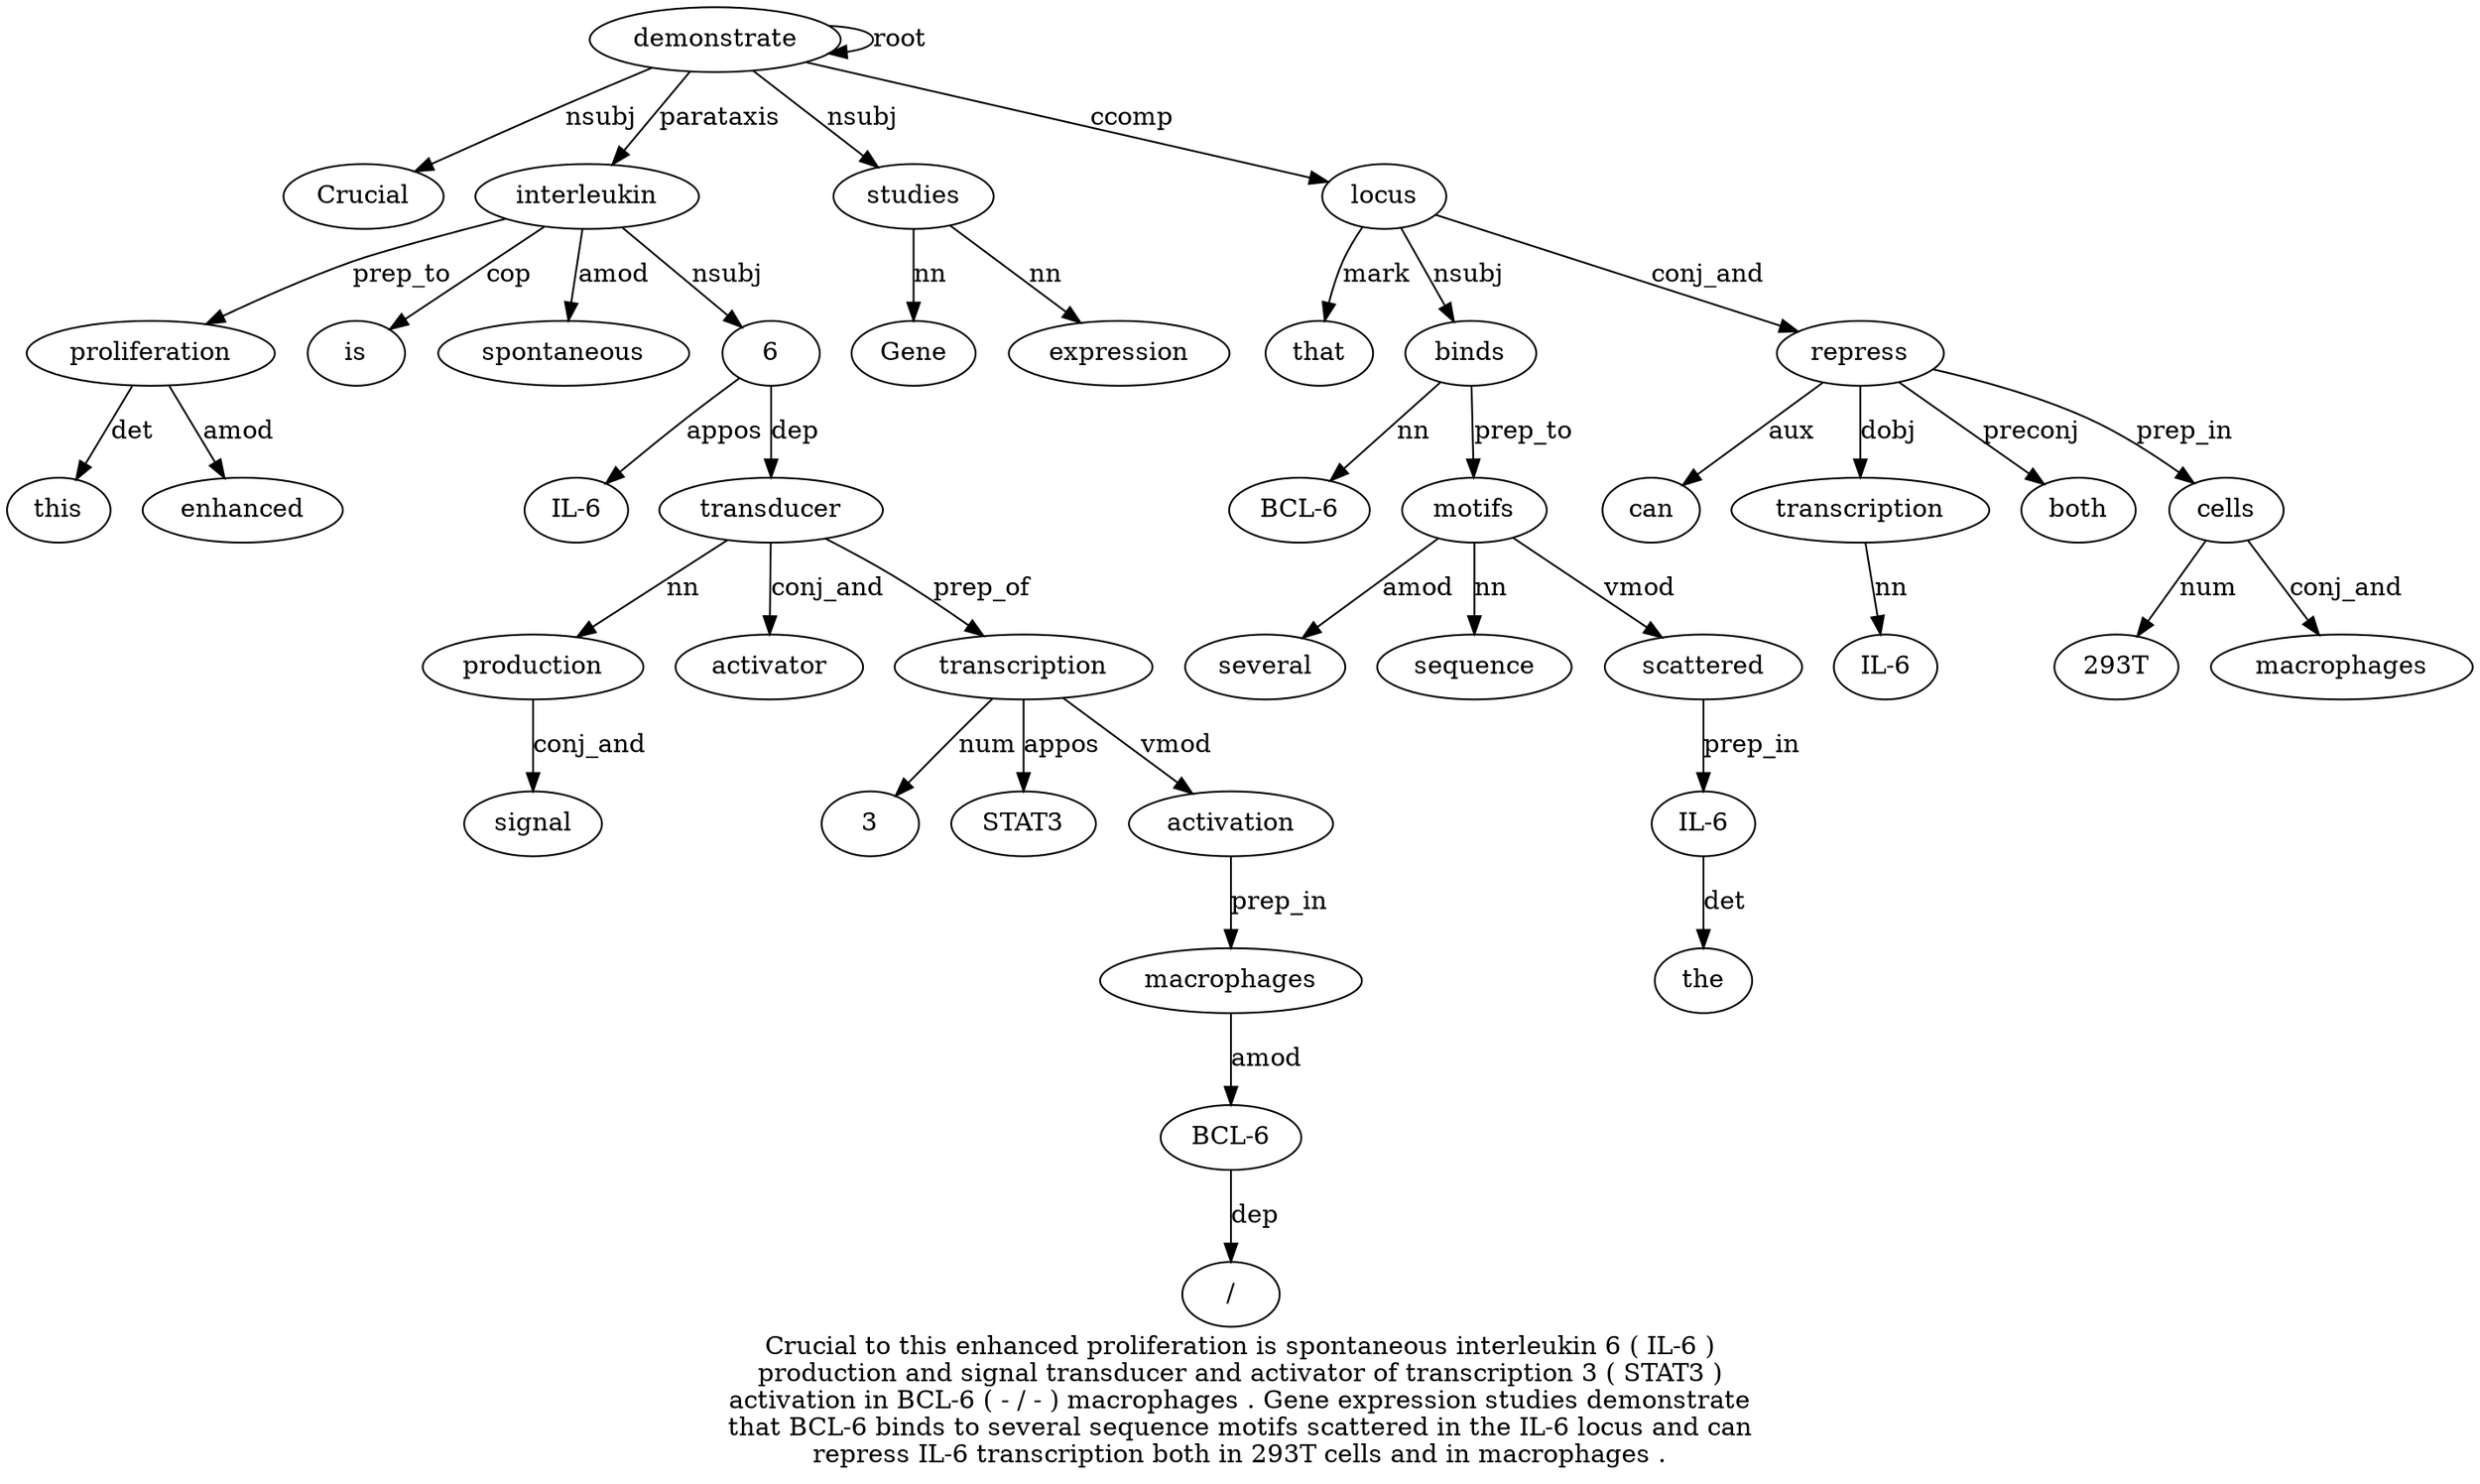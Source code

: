 digraph "Crucial to this enhanced proliferation is spontaneous interleukin 6 ( IL-6 ) production and signal transducer and activator of transcription 3 ( STAT3 ) activation in BCL-6 ( - / - ) macrophages . Gene expression studies demonstrate that BCL-6 binds to several sequence motifs scattered in the IL-6 locus and can repress IL-6 transcription both in 293T cells and in macrophages ." {
label="Crucial to this enhanced proliferation is spontaneous interleukin 6 ( IL-6 )
production and signal transducer and activator of transcription 3 ( STAT3 )
activation in BCL-6 ( - / - ) macrophages . Gene expression studies demonstrate
that BCL-6 binds to several sequence motifs scattered in the IL-6 locus and can
repress IL-6 transcription both in 293T cells and in macrophages .";
demonstrate38 [style=filled, fillcolor=white, label=demonstrate];
Crucial1 [style=filled, fillcolor=white, label=Crucial];
demonstrate38 -> Crucial1  [label=nsubj];
proliferation5 [style=filled, fillcolor=white, label=proliferation];
this3 [style=filled, fillcolor=white, label=this];
proliferation5 -> this3  [label=det];
enhanced4 [style=filled, fillcolor=white, label=enhanced];
proliferation5 -> enhanced4  [label=amod];
interleukin8 [style=filled, fillcolor=white, label=interleukin];
interleukin8 -> proliferation5  [label=prep_to];
is6 [style=filled, fillcolor=white, label=is];
interleukin8 -> is6  [label=cop];
spontaneous7 [style=filled, fillcolor=white, label=spontaneous];
interleukin8 -> spontaneous7  [label=amod];
demonstrate38 -> interleukin8  [label=parataxis];
69 [style=filled, fillcolor=white, label=6];
interleukin8 -> 69  [label=nsubj];
"IL-611" [style=filled, fillcolor=white, label="IL-6"];
69 -> "IL-611"  [label=appos];
transducer16 [style=filled, fillcolor=white, label=transducer];
production13 [style=filled, fillcolor=white, label=production];
transducer16 -> production13  [label=nn];
signal15 [style=filled, fillcolor=white, label=signal];
production13 -> signal15  [label=conj_and];
69 -> transducer16  [label=dep];
activator18 [style=filled, fillcolor=white, label=activator];
transducer16 -> activator18  [label=conj_and];
transcription20 [style=filled, fillcolor=white, label=transcription];
transducer16 -> transcription20  [label=prep_of];
321 [style=filled, fillcolor=white, label=3];
transcription20 -> 321  [label=num];
STAT32 [style=filled, fillcolor=white, label=STAT3];
transcription20 -> STAT32  [label=appos];
activation25 [style=filled, fillcolor=white, label=activation];
transcription20 -> activation25  [label=vmod];
macrophages33 [style=filled, fillcolor=white, label=macrophages];
"BCL-627" [style=filled, fillcolor=white, label="BCL-6"];
macrophages33 -> "BCL-627"  [label=amod];
"/30" [style=filled, fillcolor=white, label="/"];
"BCL-627" -> "/30"  [label=dep];
activation25 -> macrophages33  [label=prep_in];
studies37 [style=filled, fillcolor=white, label=studies];
Gene35 [style=filled, fillcolor=white, label=Gene];
studies37 -> Gene35  [label=nn];
expression36 [style=filled, fillcolor=white, label=expression];
studies37 -> expression36  [label=nn];
demonstrate38 -> studies37  [label=nsubj];
demonstrate38 -> demonstrate38  [label=root];
locus50 [style=filled, fillcolor=white, label=locus];
that39 [style=filled, fillcolor=white, label=that];
locus50 -> that39  [label=mark];
binds41 [style=filled, fillcolor=white, label=binds];
"BCL-640" [style=filled, fillcolor=white, label="BCL-6"];
binds41 -> "BCL-640"  [label=nn];
locus50 -> binds41  [label=nsubj];
motifs45 [style=filled, fillcolor=white, label=motifs];
several43 [style=filled, fillcolor=white, label=several];
motifs45 -> several43  [label=amod];
sequence44 [style=filled, fillcolor=white, label=sequence];
motifs45 -> sequence44  [label=nn];
binds41 -> motifs45  [label=prep_to];
scattered46 [style=filled, fillcolor=white, label=scattered];
motifs45 -> scattered46  [label=vmod];
"IL-649" [style=filled, fillcolor=white, label="IL-6"];
the48 [style=filled, fillcolor=white, label=the];
"IL-649" -> the48  [label=det];
scattered46 -> "IL-649"  [label=prep_in];
demonstrate38 -> locus50  [label=ccomp];
repress53 [style=filled, fillcolor=white, label=repress];
can52 [style=filled, fillcolor=white, label=can];
repress53 -> can52  [label=aux];
locus50 -> repress53  [label=conj_and];
transcription55 [style=filled, fillcolor=white, label=transcription];
"IL-654" [style=filled, fillcolor=white, label="IL-6"];
transcription55 -> "IL-654"  [label=nn];
repress53 -> transcription55  [label=dobj];
both56 [style=filled, fillcolor=white, label=both];
repress53 -> both56  [label=preconj];
cells59 [style=filled, fillcolor=white, label=cells];
"293T58" [style=filled, fillcolor=white, label="293T"];
cells59 -> "293T58"  [label=num];
repress53 -> cells59  [label=prep_in];
macrophages62 [style=filled, fillcolor=white, label=macrophages];
cells59 -> macrophages62  [label=conj_and];
}
